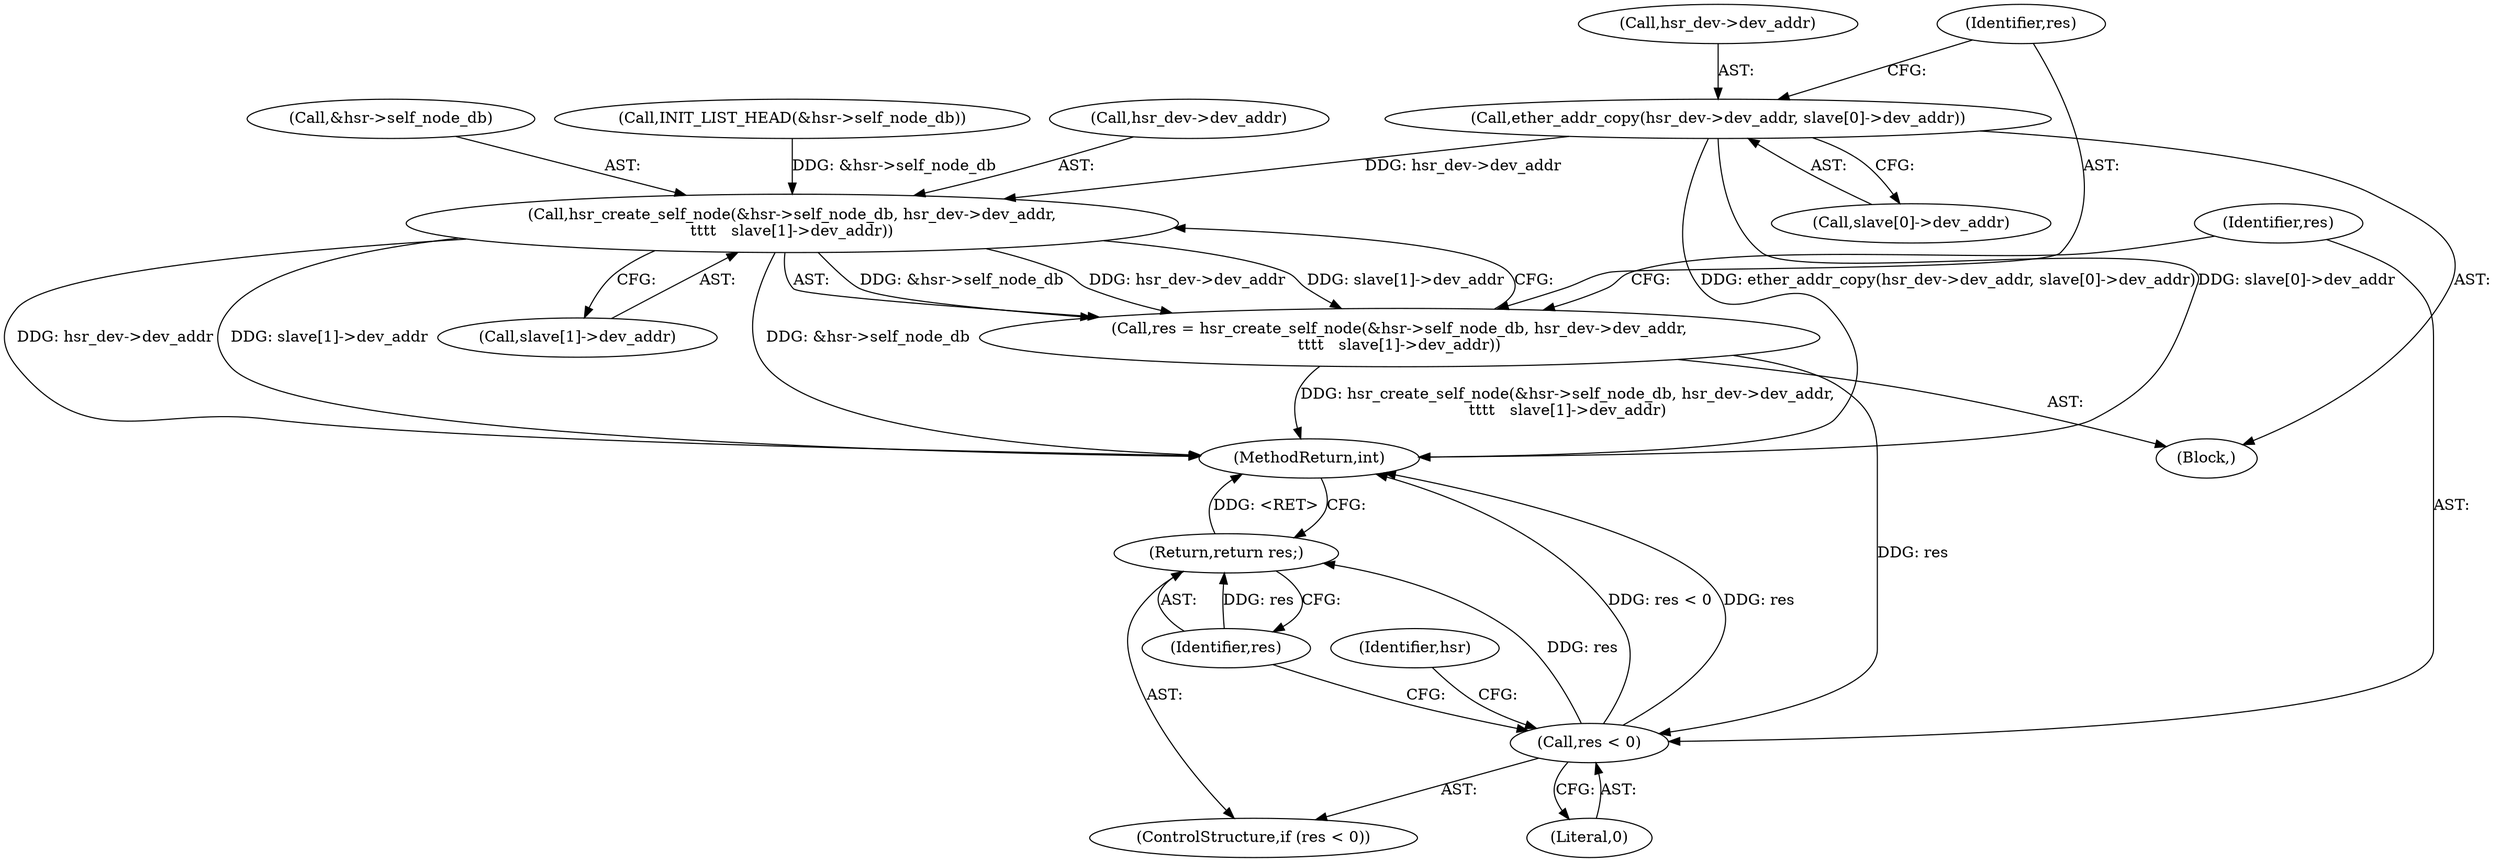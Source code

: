 digraph "0_linux_6caabe7f197d3466d238f70915d65301f1716626@API" {
"1000132" [label="(Call,ether_addr_copy(hsr_dev->dev_addr, slave[0]->dev_addr))"];
"1000143" [label="(Call,hsr_create_self_node(&hsr->self_node_db, hsr_dev->dev_addr,\n\t\t\t\t   slave[1]->dev_addr))"];
"1000141" [label="(Call,res = hsr_create_self_node(&hsr->self_node_db, hsr_dev->dev_addr,\n\t\t\t\t   slave[1]->dev_addr))"];
"1000157" [label="(Call,res < 0)"];
"1000160" [label="(Return,return res;)"];
"1000158" [label="(Identifier,res)"];
"1000148" [label="(Call,hsr_dev->dev_addr)"];
"1000161" [label="(Identifier,res)"];
"1000133" [label="(Call,hsr_dev->dev_addr)"];
"1000156" [label="(ControlStructure,if (res < 0))"];
"1000159" [label="(Literal,0)"];
"1000109" [label="(Block,)"];
"1000142" [label="(Identifier,res)"];
"1000143" [label="(Call,hsr_create_self_node(&hsr->self_node_db, hsr_dev->dev_addr,\n\t\t\t\t   slave[1]->dev_addr))"];
"1000151" [label="(Call,slave[1]->dev_addr)"];
"1000144" [label="(Call,&hsr->self_node_db)"];
"1000157" [label="(Call,res < 0)"];
"1000165" [label="(Identifier,hsr)"];
"1000127" [label="(Call,INIT_LIST_HEAD(&hsr->self_node_db))"];
"1000136" [label="(Call,slave[0]->dev_addr)"];
"1000267" [label="(MethodReturn,int)"];
"1000141" [label="(Call,res = hsr_create_self_node(&hsr->self_node_db, hsr_dev->dev_addr,\n\t\t\t\t   slave[1]->dev_addr))"];
"1000160" [label="(Return,return res;)"];
"1000132" [label="(Call,ether_addr_copy(hsr_dev->dev_addr, slave[0]->dev_addr))"];
"1000132" -> "1000109"  [label="AST: "];
"1000132" -> "1000136"  [label="CFG: "];
"1000133" -> "1000132"  [label="AST: "];
"1000136" -> "1000132"  [label="AST: "];
"1000142" -> "1000132"  [label="CFG: "];
"1000132" -> "1000267"  [label="DDG: ether_addr_copy(hsr_dev->dev_addr, slave[0]->dev_addr)"];
"1000132" -> "1000267"  [label="DDG: slave[0]->dev_addr"];
"1000132" -> "1000143"  [label="DDG: hsr_dev->dev_addr"];
"1000143" -> "1000141"  [label="AST: "];
"1000143" -> "1000151"  [label="CFG: "];
"1000144" -> "1000143"  [label="AST: "];
"1000148" -> "1000143"  [label="AST: "];
"1000151" -> "1000143"  [label="AST: "];
"1000141" -> "1000143"  [label="CFG: "];
"1000143" -> "1000267"  [label="DDG: slave[1]->dev_addr"];
"1000143" -> "1000267"  [label="DDG: &hsr->self_node_db"];
"1000143" -> "1000267"  [label="DDG: hsr_dev->dev_addr"];
"1000143" -> "1000141"  [label="DDG: &hsr->self_node_db"];
"1000143" -> "1000141"  [label="DDG: hsr_dev->dev_addr"];
"1000143" -> "1000141"  [label="DDG: slave[1]->dev_addr"];
"1000127" -> "1000143"  [label="DDG: &hsr->self_node_db"];
"1000141" -> "1000109"  [label="AST: "];
"1000142" -> "1000141"  [label="AST: "];
"1000158" -> "1000141"  [label="CFG: "];
"1000141" -> "1000267"  [label="DDG: hsr_create_self_node(&hsr->self_node_db, hsr_dev->dev_addr,\n\t\t\t\t   slave[1]->dev_addr)"];
"1000141" -> "1000157"  [label="DDG: res"];
"1000157" -> "1000156"  [label="AST: "];
"1000157" -> "1000159"  [label="CFG: "];
"1000158" -> "1000157"  [label="AST: "];
"1000159" -> "1000157"  [label="AST: "];
"1000161" -> "1000157"  [label="CFG: "];
"1000165" -> "1000157"  [label="CFG: "];
"1000157" -> "1000267"  [label="DDG: res < 0"];
"1000157" -> "1000267"  [label="DDG: res"];
"1000157" -> "1000160"  [label="DDG: res"];
"1000160" -> "1000156"  [label="AST: "];
"1000160" -> "1000161"  [label="CFG: "];
"1000161" -> "1000160"  [label="AST: "];
"1000267" -> "1000160"  [label="CFG: "];
"1000160" -> "1000267"  [label="DDG: <RET>"];
"1000161" -> "1000160"  [label="DDG: res"];
}

